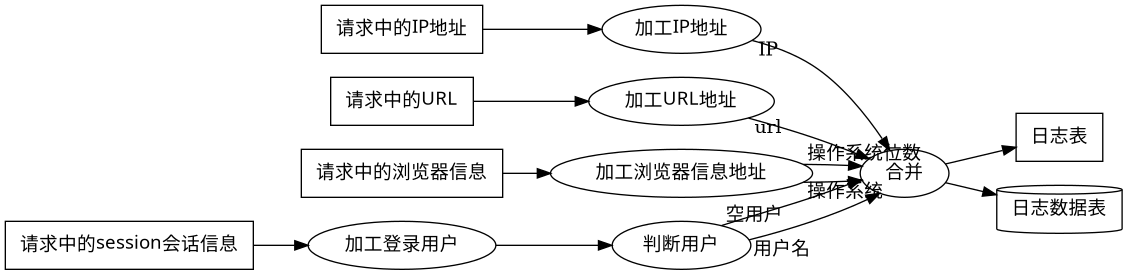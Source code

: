 @startuml
digraph dfd0 {
rankdir=LR
node[fontname="Microsoft Yahei"]
a1[label=" 请求中的IP地址 ",shape=box]
a2[label=" 请求中的URL ",shape=box]
a3[label=" 请求中的浏览器信息 ",shape=box]
a4[label=" 请求中的session会话信息 ",shape=box]
b1[label=" 加工IP地址 "]
b2[label=" 加工URL地址 "]
b3[label=" 加工浏览器信息地址 "]
b4[label=" 加工登录用户 "]
b41[label=" 判断用户 "]
bb[label=" 合并 "]
c1[label=" 日志表 ",shape=box]
s [label=" 日志数据表 ",shape=cylinder]
a1->b1
a2->b2
a3->b3
a4->b4
b4->b41
b1->bb[taillabel=" IP "]
b2->bb[taillabel=" url "]
b3 -> bb[taillabel=" 操作系统 "]
b3 -> bb[taillabel=" 操作系统位数 "]
b41->bb[taillabel=" 用户名 "]
b41->bb[taillabel=" 空用户 "]
bb->c1
bb->s
}
@enduml